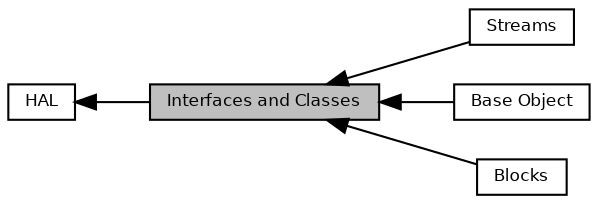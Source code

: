 digraph "Interfaces and Classes"
{
  bgcolor="transparent";
  edge [fontname="Helvetica",fontsize="8",labelfontname="Helvetica",labelfontsize="8"];
  node [fontname="Helvetica",fontsize="8",shape=record];
  rankdir=LR;
  Node3 [label="Streams",height=0.2,width=0.4,color="black",URL="$group___h_a_l___i_n_t_e_r_f_a_c_e_s.html"];
  Node1 [label="HAL",height=0.2,width=0.4,color="black",URL="$group___i_o.html",tooltip="Hardware Abstraction Layer. "];
  Node4 [label="Base Object",height=0.2,width=0.4,color="black",URL="$group___h_a_l___b_a_s_e___o_b_j_e_c_t.html"];
  Node2 [label="Blocks",height=0.2,width=0.4,color="black",URL="$group___h_a_l___b_l_o_c_k_s.html"];
  Node0 [label="Interfaces and Classes",height=0.2,width=0.4,color="black", fillcolor="grey75", style="filled", fontcolor="black"];
  Node1->Node0 [shape=plaintext, dir="back", style="solid"];
  Node0->Node2 [shape=plaintext, dir="back", style="solid"];
  Node0->Node3 [shape=plaintext, dir="back", style="solid"];
  Node0->Node4 [shape=plaintext, dir="back", style="solid"];
}
